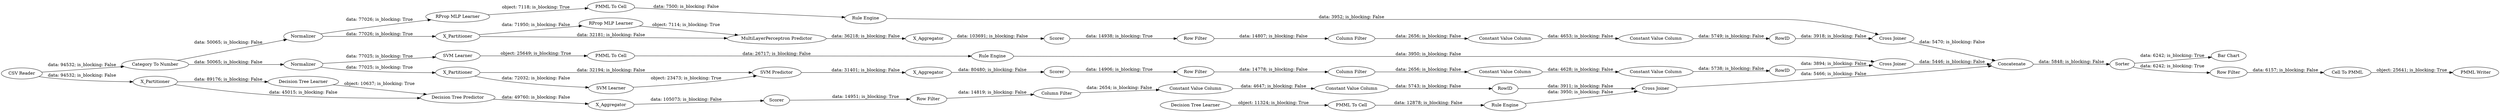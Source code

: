 digraph {
	"-8200034786683693529_292" [label="Constant Value Column"]
	"-7281625916800953771_290" [label="Constant Value Column"]
	"-1495063034416747307_40" [label=Scorer]
	"9091045841587921659_39" [label=Scorer]
	"5756481234570401350_34" [label="PMML To Cell"]
	"-674171722848802783_35" [label="RProp MLP Learner"]
	"8128749924233027899_60" [label=Concatenate]
	"-674171722848802783_34" [label="Rule Engine"]
	"-626684353189264404_9" [label="Row Filter"]
	"-6440889193573772133_33" [label="Decision Tree Learner"]
	"9091045841587921659_7" [label=X_Aggregator]
	"-626684353189264404_290" [label="Constant Value Column"]
	"-8200034786683693529_293" [label=RowID]
	"-7281625916800953771_292" [label="Constant Value Column"]
	"-7281625916800953771_293" [label=RowID]
	"-1495063034416747307_31" [label="RProp MLP Learner"]
	"-6440889193573772133_28" [label="PMML To Cell"]
	"8128749924233027899_59" [label="Bar Chart"]
	"8128749924233027899_63" [label="CSV Reader"]
	"421253169826335676_2" [label=X_Partitioner]
	"421253169826335676_40" [label=Normalizer]
	"-8200034786683693529_294" [label="Column Filter"]
	"5756481234570401350_35" [label="Rule Engine"]
	"-1495063034416747307_39" [label=Normalizer]
	"421253169826335676_32" [label="SVM Predictor"]
	"-7281625916800953771_294" [label="Column Filter"]
	"-8200034786683693529_290" [label="Constant Value Column"]
	"-1495063034416747307_32" [label="MultiLayerPerceptron Predictor"]
	"421253169826335676_41" [label=Scorer]
	"5756481234570401350_33" [label="SVM Learner"]
	"-626684353189264404_293" [label=RowID]
	"-7281625916800953771_9" [label="Row Filter"]
	"8128749924233027899_52" [label=Sorter]
	"8128749924233027899_61" [label="PMML Writer"]
	"421253169826335676_31" [label="SVM Learner"]
	"9091045841587921659_31" [label="Decision Tree Learner"]
	"-1495063034416747307_38" [label="Cross Joiner"]
	"421253169826335676_39" [label="Cross Joiner"]
	"-1495063034416747307_7" [label=X_Aggregator]
	"-6440889193573772133_34" [label="Rule Engine"]
	"-626684353189264404_292" [label="Constant Value Column"]
	"-8200034786683693529_9" [label="Row Filter"]
	"9091045841587921659_2" [label=X_Partitioner]
	"421253169826335676_7" [label=X_Aggregator]
	"9091045841587921659_38" [label="Cross Joiner"]
	"8128749924233027899_53" [label="Row Filter"]
	"-626684353189264404_294" [label="Column Filter"]
	"-674171722848802783_22" [label="PMML To Cell"]
	"8128749924233027899_58" [label="Category To Number"]
	"9091045841587921659_32" [label="Decision Tree Predictor"]
	"8128749924233027899_54" [label="Cell To PMML"]
	"-1495063034416747307_2" [label=X_Partitioner]
	"-8200034786683693529_293" -> "9091045841587921659_38" [label="data: 3911; is_blocking: False"]
	"-674171722848802783_22" -> "-674171722848802783_34" [label="data: 7500; is_blocking: False"]
	"-8200034786683693529_9" -> "-8200034786683693529_294" [label="data: 14819; is_blocking: False"]
	"421253169826335676_40" -> "421253169826335676_2" [label="data: 77025; is_blocking: True"]
	"421253169826335676_7" -> "421253169826335676_41" [label="data: 80480; is_blocking: False"]
	"-7281625916800953771_292" -> "-7281625916800953771_293" [label="data: 5749; is_blocking: False"]
	"421253169826335676_2" -> "421253169826335676_32" [label="data: 32194; is_blocking: False"]
	"-1495063034416747307_2" -> "-1495063034416747307_32" [label="data: 32181; is_blocking: False"]
	"8128749924233027899_52" -> "8128749924233027899_59" [label="data: 6242; is_blocking: True"]
	"9091045841587921659_39" -> "-8200034786683693529_9" [label="data: 14951; is_blocking: True"]
	"-7281625916800953771_294" -> "-7281625916800953771_290" [label="data: 2656; is_blocking: False"]
	"-1495063034416747307_31" -> "-1495063034416747307_32" [label="object: 7114; is_blocking: True"]
	"8128749924233027899_52" -> "8128749924233027899_53" [label="data: 6242; is_blocking: True"]
	"-6440889193573772133_33" -> "-6440889193573772133_28" [label="object: 11324; is_blocking: True"]
	"-7281625916800953771_9" -> "-7281625916800953771_294" [label="data: 14807; is_blocking: False"]
	"-6440889193573772133_34" -> "9091045841587921659_38" [label="data: 3950; is_blocking: False"]
	"9091045841587921659_32" -> "9091045841587921659_7" [label="data: 49760; is_blocking: False"]
	"9091045841587921659_31" -> "9091045841587921659_32" [label="object: 10637; is_blocking: True"]
	"8128749924233027899_58" -> "-1495063034416747307_39" [label="data: 50065; is_blocking: False"]
	"8128749924233027899_54" -> "8128749924233027899_61" [label="object: 25641; is_blocking: True"]
	"9091045841587921659_7" -> "9091045841587921659_39" [label="data: 105073; is_blocking: False"]
	"-626684353189264404_292" -> "-626684353189264404_293" [label="data: 5738; is_blocking: False"]
	"-1495063034416747307_39" -> "-1495063034416747307_2" [label="data: 77026; is_blocking: True"]
	"-1495063034416747307_7" -> "-1495063034416747307_40" [label="data: 103691; is_blocking: False"]
	"421253169826335676_40" -> "5756481234570401350_33" [label="data: 77025; is_blocking: True"]
	"9091045841587921659_2" -> "9091045841587921659_31" [label="data: 89176; is_blocking: False"]
	"8128749924233027899_58" -> "421253169826335676_40" [label="data: 50065; is_blocking: False"]
	"421253169826335676_31" -> "421253169826335676_32" [label="object: 23473; is_blocking: True"]
	"421253169826335676_41" -> "-626684353189264404_9" [label="data: 14906; is_blocking: True"]
	"-1495063034416747307_39" -> "-674171722848802783_35" [label="data: 77026; is_blocking: True"]
	"-7281625916800953771_290" -> "-7281625916800953771_292" [label="data: 4653; is_blocking: False"]
	"8128749924233027899_63" -> "8128749924233027899_58" [label="data: 94532; is_blocking: False"]
	"-6440889193573772133_28" -> "-6440889193573772133_34" [label="data: 12878; is_blocking: False"]
	"5756481234570401350_34" -> "5756481234570401350_35" [label="data: 26717; is_blocking: False"]
	"-1495063034416747307_2" -> "-1495063034416747307_31" [label="data: 71950; is_blocking: False"]
	"8128749924233027899_53" -> "8128749924233027899_54" [label="data: 6157; is_blocking: False"]
	"421253169826335676_32" -> "421253169826335676_7" [label="data: 31401; is_blocking: False"]
	"-626684353189264404_290" -> "-626684353189264404_292" [label="data: 4628; is_blocking: False"]
	"9091045841587921659_2" -> "9091045841587921659_32" [label="data: 45015; is_blocking: False"]
	"9091045841587921659_38" -> "8128749924233027899_60" [label="data: 5466; is_blocking: False"]
	"-626684353189264404_294" -> "-626684353189264404_290" [label="data: 2656; is_blocking: False"]
	"-674171722848802783_35" -> "-674171722848802783_22" [label="object: 7118; is_blocking: True"]
	"-8200034786683693529_294" -> "-8200034786683693529_290" [label="data: 2654; is_blocking: False"]
	"-626684353189264404_9" -> "-626684353189264404_294" [label="data: 14778; is_blocking: False"]
	"-7281625916800953771_293" -> "-1495063034416747307_38" [label="data: 3918; is_blocking: False"]
	"5756481234570401350_35" -> "421253169826335676_39" [label="data: 3950; is_blocking: False"]
	"-1495063034416747307_32" -> "-1495063034416747307_7" [label="data: 36218; is_blocking: False"]
	"-8200034786683693529_290" -> "-8200034786683693529_292" [label="data: 4647; is_blocking: False"]
	"5756481234570401350_33" -> "5756481234570401350_34" [label="object: 25649; is_blocking: True"]
	"-8200034786683693529_292" -> "-8200034786683693529_293" [label="data: 5743; is_blocking: False"]
	"-1495063034416747307_40" -> "-7281625916800953771_9" [label="data: 14938; is_blocking: True"]
	"-626684353189264404_293" -> "421253169826335676_39" [label="data: 3894; is_blocking: False"]
	"8128749924233027899_60" -> "8128749924233027899_52" [label="data: 5848; is_blocking: False"]
	"-1495063034416747307_38" -> "8128749924233027899_60" [label="data: 5470; is_blocking: False"]
	"8128749924233027899_63" -> "9091045841587921659_2" [label="data: 94532; is_blocking: False"]
	"-674171722848802783_34" -> "-1495063034416747307_38" [label="data: 3952; is_blocking: False"]
	"421253169826335676_2" -> "421253169826335676_31" [label="data: 72032; is_blocking: False"]
	"421253169826335676_39" -> "8128749924233027899_60" [label="data: 5446; is_blocking: False"]
	rankdir=LR
}
